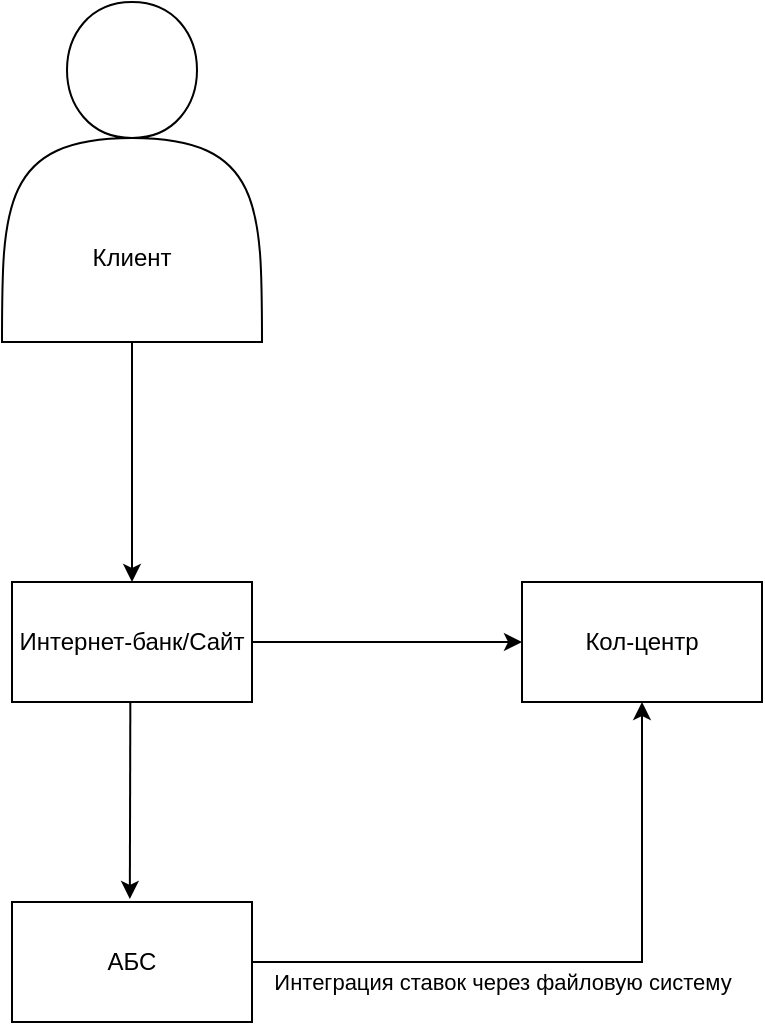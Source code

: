 <mxfile version="25.0.3" pages="2">
  <diagram name="C4 Context" id="4PkMcITU7mqlw2Abx949">
    <mxGraphModel dx="1045" dy="992" grid="1" gridSize="10" guides="1" tooltips="1" connect="1" arrows="1" fold="1" page="1" pageScale="1" pageWidth="850" pageHeight="1100" math="0" shadow="0">
      <root>
        <mxCell id="0" />
        <mxCell id="1" parent="0" />
        <mxCell id="KWoVH6scCuNRXJJm2Du2-1" value="&lt;div&gt;&lt;br&gt;&lt;/div&gt;&lt;div&gt;&lt;br&gt;&lt;/div&gt;&lt;div&gt;&lt;br&gt;&lt;/div&gt;&lt;div&gt;&lt;br&gt;&lt;/div&gt;&lt;div&gt;&lt;br&gt;&lt;/div&gt;&lt;div&gt;&lt;br&gt;&lt;/div&gt;Клиент" style="shape=actor;whiteSpace=wrap;html=1;" parent="1" vertex="1">
          <mxGeometry x="260" y="220" width="130" height="170" as="geometry" />
        </mxCell>
        <mxCell id="KWoVH6scCuNRXJJm2Du2-2" value="Интернет-банк/Сайт" style="rounded=0;whiteSpace=wrap;html=1;" parent="1" vertex="1">
          <mxGeometry x="265" y="510" width="120" height="60" as="geometry" />
        </mxCell>
        <mxCell id="KWoVH6scCuNRXJJm2Du2-3" value="АБС" style="rounded=0;whiteSpace=wrap;html=1;" parent="1" vertex="1">
          <mxGeometry x="265" y="670" width="120" height="60" as="geometry" />
        </mxCell>
        <mxCell id="KWoVH6scCuNRXJJm2Du2-4" value="Кол-центр" style="rounded=0;whiteSpace=wrap;html=1;" parent="1" vertex="1">
          <mxGeometry x="520" y="510" width="120" height="60" as="geometry" />
        </mxCell>
        <mxCell id="KWoVH6scCuNRXJJm2Du2-5" value="" style="endArrow=classic;html=1;rounded=0;exitX=0.5;exitY=1;exitDx=0;exitDy=0;entryX=0.5;entryY=0;entryDx=0;entryDy=0;" parent="1" source="KWoVH6scCuNRXJJm2Du2-1" target="KWoVH6scCuNRXJJm2Du2-2" edge="1">
          <mxGeometry width="50" height="50" relative="1" as="geometry">
            <mxPoint x="320" y="460" as="sourcePoint" />
            <mxPoint x="370" y="410" as="targetPoint" />
          </mxGeometry>
        </mxCell>
        <mxCell id="KWoVH6scCuNRXJJm2Du2-6" value="" style="endArrow=classic;html=1;rounded=0;exitX=0.5;exitY=1;exitDx=0;exitDy=0;entryX=0.491;entryY=-0.025;entryDx=0;entryDy=0;entryPerimeter=0;" parent="1" target="KWoVH6scCuNRXJJm2Du2-3" edge="1">
          <mxGeometry width="50" height="50" relative="1" as="geometry">
            <mxPoint x="324.17" y="570" as="sourcePoint" />
            <mxPoint x="324" y="660" as="targetPoint" />
          </mxGeometry>
        </mxCell>
        <mxCell id="KWoVH6scCuNRXJJm2Du2-7" value="" style="endArrow=classic;html=1;rounded=0;exitX=1;exitY=0.5;exitDx=0;exitDy=0;entryX=0;entryY=0.5;entryDx=0;entryDy=0;" parent="1" source="KWoVH6scCuNRXJJm2Du2-2" target="KWoVH6scCuNRXJJm2Du2-4" edge="1">
          <mxGeometry width="50" height="50" relative="1" as="geometry">
            <mxPoint x="390" y="540" as="sourcePoint" />
            <mxPoint x="440" y="490" as="targetPoint" />
          </mxGeometry>
        </mxCell>
        <mxCell id="NUK0NBSRQ38Jt9JZUhIH-1" value="" style="endArrow=classic;html=1;rounded=0;exitX=1;exitY=0.5;exitDx=0;exitDy=0;entryX=0.5;entryY=1;entryDx=0;entryDy=0;" edge="1" parent="1" source="KWoVH6scCuNRXJJm2Du2-3" target="KWoVH6scCuNRXJJm2Du2-4">
          <mxGeometry width="50" height="50" relative="1" as="geometry">
            <mxPoint x="390" y="700" as="sourcePoint" />
            <mxPoint x="440" y="650" as="targetPoint" />
            <Array as="points">
              <mxPoint x="580" y="700" />
            </Array>
          </mxGeometry>
        </mxCell>
        <mxCell id="NUK0NBSRQ38Jt9JZUhIH-2" value="Интеграция ставок через файловую систему" style="edgeLabel;html=1;align=center;verticalAlign=middle;resizable=0;points=[];" vertex="1" connectable="0" parent="NUK0NBSRQ38Jt9JZUhIH-1">
          <mxGeometry x="-0.328" y="1" relative="1" as="geometry">
            <mxPoint x="16" y="11" as="offset" />
          </mxGeometry>
        </mxCell>
      </root>
    </mxGraphModel>
  </diagram>
  <diagram id="sCG4o1engDCkxuF2KnX8" name="C4 Container">
    <mxGraphModel dx="2993" dy="1405" grid="1" gridSize="10" guides="1" tooltips="1" connect="1" arrows="1" fold="1" page="1" pageScale="1" pageWidth="850" pageHeight="1100" math="0" shadow="0">
      <root>
        <mxCell id="0" />
        <mxCell id="1" parent="0" />
        <object placeholders="1" c4Name="Клиент" c4Type="Клиент" c4Description="" label="&lt;font style=&quot;font-size: 16px&quot;&gt;&lt;b&gt;%c4Name%&lt;/b&gt;&lt;/font&gt;&lt;div&gt;[%c4Type%]&lt;/div&gt;&lt;br&gt;&lt;div&gt;&lt;font style=&quot;font-size: 11px&quot;&gt;&lt;font color=&quot;#cccccc&quot;&gt;%c4Description%&lt;/font&gt;&lt;/div&gt;" id="jRMN9fySdlWzXIGGOyh9-2">
          <mxCell style="html=1;fontSize=11;dashed=0;whiteSpace=wrap;fillColor=#083F75;strokeColor=#06315C;fontColor=#ffffff;shape=mxgraph.c4.person2;align=center;metaEdit=1;points=[[0.5,0,0],[1,0.5,0],[1,0.75,0],[0.75,1,0],[0.5,1,0],[0.25,1,0],[0,0.75,0],[0,0.5,0]];resizable=0;" parent="1" vertex="1">
            <mxGeometry x="330" y="370" width="200" height="180" as="geometry" />
          </mxCell>
        </object>
        <object placeholders="1" c4Name="АБС" c4Type="Software System" c4Description="back-end" label="&lt;font style=&quot;font-size: 16px&quot;&gt;&lt;b&gt;%c4Name%&lt;/b&gt;&lt;/font&gt;&lt;div&gt;[%c4Type%]&lt;/div&gt;&lt;br&gt;&lt;div&gt;&lt;font style=&quot;font-size: 11px&quot;&gt;&lt;font color=&quot;#cccccc&quot;&gt;%c4Description%&lt;/font&gt;&lt;/div&gt;" id="jRMN9fySdlWzXIGGOyh9-4">
          <mxCell style="rounded=1;whiteSpace=wrap;html=1;labelBackgroundColor=none;fillColor=#1061B0;fontColor=#ffffff;align=center;arcSize=10;strokeColor=#0D5091;metaEdit=1;resizable=0;points=[[0.25,0,0],[0.5,0,0],[0.75,0,0],[1,0.25,0],[1,0.5,0],[1,0.75,0],[0.75,1,0],[0.5,1,0],[0.25,1,0],[0,0.75,0],[0,0.5,0],[0,0.25,0]];" parent="1" vertex="1">
            <mxGeometry x="310" y="920" width="240" height="120" as="geometry" />
          </mxCell>
        </object>
        <object placeholders="1" c4Name="Сайт/Интернет-банк" c4Type="Container" c4Technology="React" c4Description="front-end " label="&lt;font style=&quot;font-size: 16px&quot;&gt;&lt;b&gt;%c4Name%&lt;/b&gt;&lt;/font&gt;&lt;div&gt;[%c4Type%:&amp;nbsp;%c4Technology%]&lt;/div&gt;&lt;br&gt;&lt;div&gt;&lt;font style=&quot;font-size: 11px&quot;&gt;&lt;font color=&quot;#E6E6E6&quot;&gt;%c4Description%&lt;/font&gt;&lt;/div&gt;" id="jRMN9fySdlWzXIGGOyh9-5">
          <mxCell style="shape=mxgraph.c4.webBrowserContainer2;whiteSpace=wrap;html=1;boundedLbl=1;rounded=0;labelBackgroundColor=none;strokeColor=#118ACD;fillColor=#23A2D9;strokeColor=#118ACD;strokeColor2=#0E7DAD;fontSize=12;fontColor=#ffffff;align=center;metaEdit=1;points=[[0.5,0,0],[1,0.25,0],[1,0.5,0],[1,0.75,0],[0.5,1,0],[0,0.75,0],[0,0.5,0],[0,0.25,0]];resizable=0;" parent="1" vertex="1">
            <mxGeometry x="305" y="630" width="240" height="160" as="geometry" />
          </mxCell>
        </object>
        <object placeholders="1" c4Name="База данных" c4Type="Container" c4Technology="Oracle " c4Description="База данных АБС" label="&lt;font style=&quot;font-size: 16px&quot;&gt;&lt;b&gt;%c4Name%&lt;/b&gt;&lt;/font&gt;&lt;div&gt;[%c4Type%:&amp;nbsp;%c4Technology%]&lt;/div&gt;&lt;br&gt;&lt;div&gt;&lt;font style=&quot;font-size: 11px&quot;&gt;&lt;font color=&quot;#E6E6E6&quot;&gt;%c4Description%&lt;/font&gt;&lt;/div&gt;" id="jRMN9fySdlWzXIGGOyh9-6">
          <mxCell style="shape=cylinder3;size=15;whiteSpace=wrap;html=1;boundedLbl=1;rounded=0;labelBackgroundColor=none;fillColor=#23A2D9;fontSize=12;fontColor=#ffffff;align=center;strokeColor=#0E7DAD;metaEdit=1;points=[[0.5,0,0],[1,0.25,0],[1,0.5,0],[1,0.75,0],[0.5,1,0],[0,0.75,0],[0,0.5,0],[0,0.25,0]];resizable=0;" parent="1" vertex="1">
            <mxGeometry x="310" y="1120" width="240" height="120" as="geometry" />
          </mxCell>
        </object>
        <mxCell id="jRMN9fySdlWzXIGGOyh9-7" value="" style="endArrow=open;endFill=1;endSize=12;html=1;rounded=0;entryX=0.5;entryY=0;entryDx=0;entryDy=0;entryPerimeter=0;exitX=0.475;exitY=1.003;exitDx=0;exitDy=0;exitPerimeter=0;" parent="1" source="jRMN9fySdlWzXIGGOyh9-2" target="jRMN9fySdlWzXIGGOyh9-5" edge="1">
          <mxGeometry width="160" relative="1" as="geometry">
            <mxPoint x="425" y="560" as="sourcePoint" />
            <mxPoint x="590" y="550" as="targetPoint" />
          </mxGeometry>
        </mxCell>
        <mxCell id="jRMN9fySdlWzXIGGOyh9-8" value="" style="endArrow=open;endFill=1;endSize=12;html=1;rounded=0;entryX=0.469;entryY=-0.011;entryDx=0;entryDy=0;entryPerimeter=0;exitX=0.475;exitY=1.003;exitDx=0;exitDy=0;exitPerimeter=0;" parent="1" target="jRMN9fySdlWzXIGGOyh9-4" edge="1">
          <mxGeometry width="160" relative="1" as="geometry">
            <mxPoint x="424" y="790" as="sourcePoint" />
            <mxPoint x="424" y="869" as="targetPoint" />
          </mxGeometry>
        </mxCell>
        <mxCell id="jRMN9fySdlWzXIGGOyh9-9" value="" style="endArrow=open;endFill=1;endSize=12;html=1;rounded=0;exitX=0.475;exitY=1.003;exitDx=0;exitDy=0;exitPerimeter=0;" parent="1" edge="1">
          <mxGeometry width="160" relative="1" as="geometry">
            <mxPoint x="425" y="1040" as="sourcePoint" />
            <mxPoint x="424" y="1120" as="targetPoint" />
          </mxGeometry>
        </mxCell>
        <object placeholders="1" c4Name="СМС-сервис" c4Type="Software System" c4Description="Сервис по отправке уведомлений" label="&lt;font style=&quot;font-size: 16px&quot;&gt;&lt;b&gt;%c4Name%&lt;/b&gt;&lt;/font&gt;&lt;div&gt;[%c4Type%]&lt;/div&gt;&lt;br&gt;&lt;div&gt;&lt;font style=&quot;font-size: 11px&quot;&gt;&lt;font color=&quot;#cccccc&quot;&gt;%c4Description%&lt;/font&gt;&lt;/div&gt;" id="jRMN9fySdlWzXIGGOyh9-10">
          <mxCell style="rounded=1;whiteSpace=wrap;html=1;labelBackgroundColor=none;fillColor=#1061B0;fontColor=#ffffff;align=center;arcSize=10;strokeColor=#0D5091;metaEdit=1;resizable=0;points=[[0.25,0,0],[0.5,0,0],[0.75,0,0],[1,0.25,0],[1,0.5,0],[1,0.75,0],[0.75,1,0],[0.5,1,0],[0.25,1,0],[0,0.75,0],[0,0.5,0],[0,0.25,0]];" parent="1" vertex="1">
            <mxGeometry x="-90" y="920" width="240" height="120" as="geometry" />
          </mxCell>
        </object>
        <mxCell id="jRMN9fySdlWzXIGGOyh9-11" style="edgeStyle=orthogonalEdgeStyle;rounded=0;orthogonalLoop=1;jettySize=auto;html=1;entryX=1;entryY=0.5;entryDx=0;entryDy=0;entryPerimeter=0;" parent="1" source="jRMN9fySdlWzXIGGOyh9-4" target="jRMN9fySdlWzXIGGOyh9-10" edge="1">
          <mxGeometry relative="1" as="geometry" />
        </mxCell>
        <object placeholders="1" c4Name="Сотрудник кол-цетра" c4Type="Сотрудник" c4Description="" label="&lt;font style=&quot;font-size: 16px&quot;&gt;&lt;b&gt;%c4Name%&lt;/b&gt;&lt;/font&gt;&lt;div&gt;[%c4Type%]&lt;/div&gt;&lt;br&gt;&lt;div&gt;&lt;font style=&quot;font-size: 11px&quot;&gt;&lt;font color=&quot;#cccccc&quot;&gt;%c4Description%&lt;/font&gt;&lt;/div&gt;" id="4BQFJMbf-v5TL1LoeywY-1">
          <mxCell style="html=1;fontSize=11;dashed=0;whiteSpace=wrap;fillColor=#6C6477;strokeColor=#4D4D4D;fontColor=#ffffff;shape=mxgraph.c4.person2;align=center;metaEdit=1;points=[[0.5,0,0],[1,0.5,0],[1,0.75,0],[0.75,1,0],[0.5,1,0],[0.25,1,0],[0,0.75,0],[0,0.5,0]];resizable=0;" parent="1" vertex="1">
            <mxGeometry x="1710" y="860" width="200" height="180" as="geometry" />
          </mxCell>
        </object>
        <object placeholders="1" c4Name="Кол-центр" c4Type="Software System" c4Description="" label="&lt;font style=&quot;font-size: 16px&quot;&gt;&lt;b&gt;%c4Name%&lt;/b&gt;&lt;/font&gt;&lt;div&gt;[%c4Type%]&lt;/div&gt;&lt;br&gt;&lt;div&gt;&lt;font style=&quot;font-size: 11px&quot;&gt;&lt;font color=&quot;#cccccc&quot;&gt;%c4Description%&lt;/font&gt;&lt;/div&gt;" id="4BQFJMbf-v5TL1LoeywY-2">
          <mxCell style="rounded=1;whiteSpace=wrap;html=1;labelBackgroundColor=none;fillColor=#1061B0;fontColor=#ffffff;align=center;arcSize=10;strokeColor=#0D5091;metaEdit=1;resizable=0;points=[[0.25,0,0],[0.5,0,0],[0.75,0,0],[1,0.25,0],[1,0.5,0],[1,0.75,0],[0.75,1,0],[0.5,1,0],[0.25,1,0],[0,0.75,0],[0,0.5,0],[0,0.25,0]];" parent="1" vertex="1">
            <mxGeometry x="1230" y="920" width="240" height="120" as="geometry" />
          </mxCell>
        </object>
        <mxCell id="4BQFJMbf-v5TL1LoeywY-3" style="edgeStyle=orthogonalEdgeStyle;rounded=0;orthogonalLoop=1;jettySize=auto;html=1;entryX=0.289;entryY=0.022;entryDx=0;entryDy=0;entryPerimeter=0;" parent="1" source="jRMN9fySdlWzXIGGOyh9-4" target="CJ5gwjl97jD_fNgXlzZV-1" edge="1">
          <mxGeometry relative="1" as="geometry">
            <mxPoint x="790" y="980" as="targetPoint" />
          </mxGeometry>
        </mxCell>
        <mxCell id="4BQFJMbf-v5TL1LoeywY-5" value="Интеграциия ставок" style="edgeLabel;html=1;align=center;verticalAlign=middle;resizable=0;points=[];" parent="4BQFJMbf-v5TL1LoeywY-3" vertex="1" connectable="0">
          <mxGeometry x="-0.091" y="2" relative="1" as="geometry">
            <mxPoint as="offset" />
          </mxGeometry>
        </mxCell>
        <mxCell id="4BQFJMbf-v5TL1LoeywY-4" style="edgeStyle=orthogonalEdgeStyle;rounded=0;orthogonalLoop=1;jettySize=auto;html=1;entryX=0.003;entryY=0.663;entryDx=0;entryDy=0;entryPerimeter=0;" parent="1" source="4BQFJMbf-v5TL1LoeywY-2" target="4BQFJMbf-v5TL1LoeywY-1" edge="1">
          <mxGeometry relative="1" as="geometry" />
        </mxCell>
        <mxCell id="4BQFJMbf-v5TL1LoeywY-6" value="витрина актуальных ставок" style="edgeLabel;html=1;align=center;verticalAlign=middle;resizable=0;points=[];" parent="4BQFJMbf-v5TL1LoeywY-4" vertex="1" connectable="0">
          <mxGeometry x="-0.093" y="-2" relative="1" as="geometry">
            <mxPoint x="-9" y="-12" as="offset" />
          </mxGeometry>
        </mxCell>
        <object placeholders="1" c4Name="Файловый сервер" c4Type="Container" c4Technology="ftp" c4Description="Файловый сервер для обновления информации по ставкам в Excel" label="&lt;font style=&quot;font-size: 16px&quot;&gt;&lt;b&gt;%c4Name%&lt;/b&gt;&lt;/font&gt;&lt;div&gt;[%c4Type%:&amp;nbsp;%c4Technology%]&lt;/div&gt;&lt;br&gt;&lt;div&gt;&lt;font style=&quot;font-size: 11px&quot;&gt;&lt;font color=&quot;#E6E6E6&quot;&gt;%c4Description%&lt;/font&gt;&lt;/div&gt;" id="CJ5gwjl97jD_fNgXlzZV-1">
          <mxCell style="shape=cylinder3;size=15;whiteSpace=wrap;html=1;boundedLbl=1;rounded=0;labelBackgroundColor=none;fillColor=#23A2D9;fontSize=12;fontColor=#ffffff;align=center;strokeColor=#0E7DAD;metaEdit=1;points=[[0.5,0,0],[1,0.25,0],[1,0.5,0],[1,0.75,0],[0.5,1,0],[0,0.75,0],[0,0.5,0],[0,0.25,0]];resizable=0;" vertex="1" parent="1">
            <mxGeometry x="730" y="1390" width="240" height="120" as="geometry" />
          </mxCell>
        </object>
        <mxCell id="CJ5gwjl97jD_fNgXlzZV-2" style="edgeStyle=orthogonalEdgeStyle;rounded=0;orthogonalLoop=1;jettySize=auto;html=1;entryX=0.711;entryY=-0.011;entryDx=0;entryDy=0;entryPerimeter=0;" edge="1" parent="1" source="4BQFJMbf-v5TL1LoeywY-2" target="CJ5gwjl97jD_fNgXlzZV-1">
          <mxGeometry relative="1" as="geometry" />
        </mxCell>
        <mxCell id="CJ5gwjl97jD_fNgXlzZV-3" value="Чтение данных по ставкам" style="edgeLabel;html=1;align=center;verticalAlign=middle;resizable=0;points=[];" vertex="1" connectable="0" parent="CJ5gwjl97jD_fNgXlzZV-2">
          <mxGeometry x="0.183" y="-2" relative="1" as="geometry">
            <mxPoint as="offset" />
          </mxGeometry>
        </mxCell>
      </root>
    </mxGraphModel>
  </diagram>
</mxfile>
